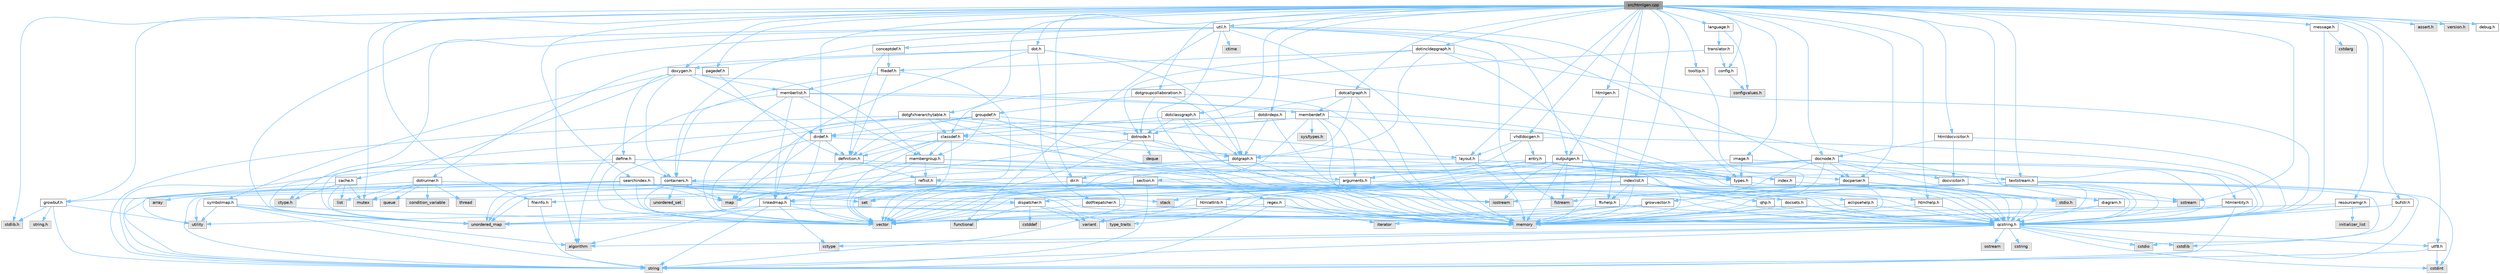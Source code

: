 digraph "src/htmlgen.cpp"
{
 // INTERACTIVE_SVG=YES
 // LATEX_PDF_SIZE
  bgcolor="transparent";
  edge [fontname=Helvetica,fontsize=10,labelfontname=Helvetica,labelfontsize=10];
  node [fontname=Helvetica,fontsize=10,shape=box,height=0.2,width=0.4];
  Node1 [label="src/htmlgen.cpp",height=0.2,width=0.4,color="gray40", fillcolor="grey60", style="filled", fontcolor="black",tooltip=" "];
  Node1 -> Node2 [color="steelblue1",style="solid"];
  Node2 [label="stdlib.h",height=0.2,width=0.4,color="grey60", fillcolor="#E0E0E0", style="filled",tooltip=" "];
  Node1 -> Node3 [color="steelblue1",style="solid"];
  Node3 [label="assert.h",height=0.2,width=0.4,color="grey60", fillcolor="#E0E0E0", style="filled",tooltip=" "];
  Node1 -> Node4 [color="steelblue1",style="solid"];
  Node4 [label="mutex",height=0.2,width=0.4,color="grey60", fillcolor="#E0E0E0", style="filled",tooltip=" "];
  Node1 -> Node5 [color="steelblue1",style="solid"];
  Node5 [label="sstream",height=0.2,width=0.4,color="grey60", fillcolor="#E0E0E0", style="filled",tooltip=" "];
  Node1 -> Node6 [color="steelblue1",style="solid"];
  Node6 [label="message.h",height=0.2,width=0.4,color="grey40", fillcolor="white", style="filled",URL="$d2/d0d/message_8h.html",tooltip=" "];
  Node6 -> Node7 [color="steelblue1",style="solid"];
  Node7 [label="cstdarg",height=0.2,width=0.4,color="grey60", fillcolor="#E0E0E0", style="filled",tooltip=" "];
  Node6 -> Node8 [color="steelblue1",style="solid"];
  Node8 [label="qcstring.h",height=0.2,width=0.4,color="grey40", fillcolor="white", style="filled",URL="$d7/d5c/qcstring_8h.html",tooltip=" "];
  Node8 -> Node9 [color="steelblue1",style="solid"];
  Node9 [label="string",height=0.2,width=0.4,color="grey60", fillcolor="#E0E0E0", style="filled",tooltip=" "];
  Node8 -> Node10 [color="steelblue1",style="solid"];
  Node10 [label="algorithm",height=0.2,width=0.4,color="grey60", fillcolor="#E0E0E0", style="filled",tooltip=" "];
  Node8 -> Node11 [color="steelblue1",style="solid"];
  Node11 [label="cctype",height=0.2,width=0.4,color="grey60", fillcolor="#E0E0E0", style="filled",tooltip=" "];
  Node8 -> Node12 [color="steelblue1",style="solid"];
  Node12 [label="cstring",height=0.2,width=0.4,color="grey60", fillcolor="#E0E0E0", style="filled",tooltip=" "];
  Node8 -> Node13 [color="steelblue1",style="solid"];
  Node13 [label="cstdio",height=0.2,width=0.4,color="grey60", fillcolor="#E0E0E0", style="filled",tooltip=" "];
  Node8 -> Node14 [color="steelblue1",style="solid"];
  Node14 [label="cstdlib",height=0.2,width=0.4,color="grey60", fillcolor="#E0E0E0", style="filled",tooltip=" "];
  Node8 -> Node15 [color="steelblue1",style="solid"];
  Node15 [label="cstdint",height=0.2,width=0.4,color="grey60", fillcolor="#E0E0E0", style="filled",tooltip=" "];
  Node8 -> Node16 [color="steelblue1",style="solid"];
  Node16 [label="ostream",height=0.2,width=0.4,color="grey60", fillcolor="#E0E0E0", style="filled",tooltip=" "];
  Node8 -> Node17 [color="steelblue1",style="solid"];
  Node17 [label="utf8.h",height=0.2,width=0.4,color="grey40", fillcolor="white", style="filled",URL="$db/d7c/utf8_8h.html",tooltip="Various UTF8 related helper functions."];
  Node17 -> Node15 [color="steelblue1",style="solid"];
  Node17 -> Node9 [color="steelblue1",style="solid"];
  Node1 -> Node18 [color="steelblue1",style="solid"];
  Node18 [label="htmlgen.h",height=0.2,width=0.4,color="grey40", fillcolor="white", style="filled",URL="$d8/d56/htmlgen_8h.html",tooltip=" "];
  Node18 -> Node19 [color="steelblue1",style="solid"];
  Node19 [label="outputgen.h",height=0.2,width=0.4,color="grey40", fillcolor="white", style="filled",URL="$df/d06/outputgen_8h.html",tooltip=" "];
  Node19 -> Node20 [color="steelblue1",style="solid"];
  Node20 [label="memory",height=0.2,width=0.4,color="grey60", fillcolor="#E0E0E0", style="filled",tooltip=" "];
  Node19 -> Node21 [color="steelblue1",style="solid"];
  Node21 [label="stack",height=0.2,width=0.4,color="grey60", fillcolor="#E0E0E0", style="filled",tooltip=" "];
  Node19 -> Node22 [color="steelblue1",style="solid"];
  Node22 [label="iostream",height=0.2,width=0.4,color="grey60", fillcolor="#E0E0E0", style="filled",tooltip=" "];
  Node19 -> Node23 [color="steelblue1",style="solid"];
  Node23 [label="fstream",height=0.2,width=0.4,color="grey60", fillcolor="#E0E0E0", style="filled",tooltip=" "];
  Node19 -> Node24 [color="steelblue1",style="solid"];
  Node24 [label="types.h",height=0.2,width=0.4,color="grey40", fillcolor="white", style="filled",URL="$d9/d49/types_8h.html",tooltip="This file contains a number of basic enums and types."];
  Node24 -> Node8 [color="steelblue1",style="solid"];
  Node19 -> Node25 [color="steelblue1",style="solid"];
  Node25 [label="index.h",height=0.2,width=0.4,color="grey40", fillcolor="white", style="filled",URL="$d1/db5/index_8h.html",tooltip=" "];
  Node25 -> Node8 [color="steelblue1",style="solid"];
  Node19 -> Node26 [color="steelblue1",style="solid"];
  Node26 [label="section.h",height=0.2,width=0.4,color="grey40", fillcolor="white", style="filled",URL="$d1/d2a/section_8h.html",tooltip=" "];
  Node26 -> Node9 [color="steelblue1",style="solid"];
  Node26 -> Node27 [color="steelblue1",style="solid"];
  Node27 [label="unordered_map",height=0.2,width=0.4,color="grey60", fillcolor="#E0E0E0", style="filled",tooltip=" "];
  Node26 -> Node8 [color="steelblue1",style="solid"];
  Node26 -> Node28 [color="steelblue1",style="solid"];
  Node28 [label="linkedmap.h",height=0.2,width=0.4,color="grey40", fillcolor="white", style="filled",URL="$da/de1/linkedmap_8h.html",tooltip=" "];
  Node28 -> Node27 [color="steelblue1",style="solid"];
  Node28 -> Node29 [color="steelblue1",style="solid"];
  Node29 [label="vector",height=0.2,width=0.4,color="grey60", fillcolor="#E0E0E0", style="filled",tooltip=" "];
  Node28 -> Node20 [color="steelblue1",style="solid"];
  Node28 -> Node9 [color="steelblue1",style="solid"];
  Node28 -> Node10 [color="steelblue1",style="solid"];
  Node28 -> Node11 [color="steelblue1",style="solid"];
  Node28 -> Node8 [color="steelblue1",style="solid"];
  Node19 -> Node30 [color="steelblue1",style="solid"];
  Node30 [label="textstream.h",height=0.2,width=0.4,color="grey40", fillcolor="white", style="filled",URL="$d4/d7d/textstream_8h.html",tooltip=" "];
  Node30 -> Node9 [color="steelblue1",style="solid"];
  Node30 -> Node22 [color="steelblue1",style="solid"];
  Node30 -> Node5 [color="steelblue1",style="solid"];
  Node30 -> Node15 [color="steelblue1",style="solid"];
  Node30 -> Node13 [color="steelblue1",style="solid"];
  Node30 -> Node23 [color="steelblue1",style="solid"];
  Node30 -> Node31 [color="steelblue1",style="solid"];
  Node31 [label="type_traits",height=0.2,width=0.4,color="grey60", fillcolor="#E0E0E0", style="filled",tooltip=" "];
  Node30 -> Node8 [color="steelblue1",style="solid"];
  Node19 -> Node32 [color="steelblue1",style="solid"];
  Node32 [label="docparser.h",height=0.2,width=0.4,color="grey40", fillcolor="white", style="filled",URL="$de/d9c/docparser_8h.html",tooltip=" "];
  Node32 -> Node33 [color="steelblue1",style="solid"];
  Node33 [label="stdio.h",height=0.2,width=0.4,color="grey60", fillcolor="#E0E0E0", style="filled",tooltip=" "];
  Node32 -> Node20 [color="steelblue1",style="solid"];
  Node32 -> Node8 [color="steelblue1",style="solid"];
  Node32 -> Node34 [color="steelblue1",style="solid"];
  Node34 [label="growvector.h",height=0.2,width=0.4,color="grey40", fillcolor="white", style="filled",URL="$d7/d50/growvector_8h.html",tooltip=" "];
  Node34 -> Node29 [color="steelblue1",style="solid"];
  Node34 -> Node20 [color="steelblue1",style="solid"];
  Node34 -> Node35 [color="steelblue1",style="solid"];
  Node35 [label="iterator",height=0.2,width=0.4,color="grey60", fillcolor="#E0E0E0", style="filled",tooltip=" "];
  Node1 -> Node36 [color="steelblue1",style="solid"];
  Node36 [label="config.h",height=0.2,width=0.4,color="grey40", fillcolor="white", style="filled",URL="$db/d16/config_8h.html",tooltip=" "];
  Node36 -> Node37 [color="steelblue1",style="solid"];
  Node37 [label="configvalues.h",height=0.2,width=0.4,color="grey60", fillcolor="#E0E0E0", style="filled",tooltip=" "];
  Node1 -> Node38 [color="steelblue1",style="solid"];
  Node38 [label="util.h",height=0.2,width=0.4,color="grey40", fillcolor="white", style="filled",URL="$d8/d3c/util_8h.html",tooltip="A bunch of utility functions."];
  Node38 -> Node20 [color="steelblue1",style="solid"];
  Node38 -> Node27 [color="steelblue1",style="solid"];
  Node38 -> Node10 [color="steelblue1",style="solid"];
  Node38 -> Node39 [color="steelblue1",style="solid"];
  Node39 [label="functional",height=0.2,width=0.4,color="grey60", fillcolor="#E0E0E0", style="filled",tooltip=" "];
  Node38 -> Node23 [color="steelblue1",style="solid"];
  Node38 -> Node40 [color="steelblue1",style="solid"];
  Node40 [label="ctime",height=0.2,width=0.4,color="grey60", fillcolor="#E0E0E0", style="filled",tooltip=" "];
  Node38 -> Node41 [color="steelblue1",style="solid"];
  Node41 [label="ctype.h",height=0.2,width=0.4,color="grey60", fillcolor="#E0E0E0", style="filled",tooltip=" "];
  Node38 -> Node24 [color="steelblue1",style="solid"];
  Node38 -> Node32 [color="steelblue1",style="solid"];
  Node38 -> Node42 [color="steelblue1",style="solid"];
  Node42 [label="containers.h",height=0.2,width=0.4,color="grey40", fillcolor="white", style="filled",URL="$d5/d75/containers_8h.html",tooltip=" "];
  Node42 -> Node29 [color="steelblue1",style="solid"];
  Node42 -> Node9 [color="steelblue1",style="solid"];
  Node42 -> Node43 [color="steelblue1",style="solid"];
  Node43 [label="set",height=0.2,width=0.4,color="grey60", fillcolor="#E0E0E0", style="filled",tooltip=" "];
  Node42 -> Node44 [color="steelblue1",style="solid"];
  Node44 [label="map",height=0.2,width=0.4,color="grey60", fillcolor="#E0E0E0", style="filled",tooltip=" "];
  Node42 -> Node45 [color="steelblue1",style="solid"];
  Node45 [label="unordered_set",height=0.2,width=0.4,color="grey60", fillcolor="#E0E0E0", style="filled",tooltip=" "];
  Node42 -> Node27 [color="steelblue1",style="solid"];
  Node42 -> Node21 [color="steelblue1",style="solid"];
  Node38 -> Node19 [color="steelblue1",style="solid"];
  Node38 -> Node46 [color="steelblue1",style="solid"];
  Node46 [label="regex.h",height=0.2,width=0.4,color="grey40", fillcolor="white", style="filled",URL="$d1/d21/regex_8h.html",tooltip=" "];
  Node46 -> Node20 [color="steelblue1",style="solid"];
  Node46 -> Node9 [color="steelblue1",style="solid"];
  Node46 -> Node29 [color="steelblue1",style="solid"];
  Node46 -> Node35 [color="steelblue1",style="solid"];
  Node38 -> Node47 [color="steelblue1",style="solid"];
  Node47 [label="conceptdef.h",height=0.2,width=0.4,color="grey40", fillcolor="white", style="filled",URL="$da/df1/conceptdef_8h.html",tooltip=" "];
  Node47 -> Node48 [color="steelblue1",style="solid"];
  Node48 [label="definition.h",height=0.2,width=0.4,color="grey40", fillcolor="white", style="filled",URL="$df/da1/definition_8h.html",tooltip=" "];
  Node48 -> Node29 [color="steelblue1",style="solid"];
  Node48 -> Node24 [color="steelblue1",style="solid"];
  Node48 -> Node49 [color="steelblue1",style="solid"];
  Node49 [label="reflist.h",height=0.2,width=0.4,color="grey40", fillcolor="white", style="filled",URL="$d1/d02/reflist_8h.html",tooltip=" "];
  Node49 -> Node29 [color="steelblue1",style="solid"];
  Node49 -> Node27 [color="steelblue1",style="solid"];
  Node49 -> Node20 [color="steelblue1",style="solid"];
  Node49 -> Node8 [color="steelblue1",style="solid"];
  Node49 -> Node28 [color="steelblue1",style="solid"];
  Node47 -> Node50 [color="steelblue1",style="solid"];
  Node50 [label="filedef.h",height=0.2,width=0.4,color="grey40", fillcolor="white", style="filled",URL="$d4/d3a/filedef_8h.html",tooltip=" "];
  Node50 -> Node43 [color="steelblue1",style="solid"];
  Node50 -> Node48 [color="steelblue1",style="solid"];
  Node50 -> Node51 [color="steelblue1",style="solid"];
  Node51 [label="memberlist.h",height=0.2,width=0.4,color="grey40", fillcolor="white", style="filled",URL="$dd/d78/memberlist_8h.html",tooltip=" "];
  Node51 -> Node29 [color="steelblue1",style="solid"];
  Node51 -> Node10 [color="steelblue1",style="solid"];
  Node51 -> Node52 [color="steelblue1",style="solid"];
  Node52 [label="memberdef.h",height=0.2,width=0.4,color="grey40", fillcolor="white", style="filled",URL="$d4/d46/memberdef_8h.html",tooltip=" "];
  Node52 -> Node29 [color="steelblue1",style="solid"];
  Node52 -> Node20 [color="steelblue1",style="solid"];
  Node52 -> Node53 [color="steelblue1",style="solid"];
  Node53 [label="sys/types.h",height=0.2,width=0.4,color="grey60", fillcolor="#E0E0E0", style="filled",tooltip=" "];
  Node52 -> Node24 [color="steelblue1",style="solid"];
  Node52 -> Node48 [color="steelblue1",style="solid"];
  Node52 -> Node54 [color="steelblue1",style="solid"];
  Node54 [label="arguments.h",height=0.2,width=0.4,color="grey40", fillcolor="white", style="filled",URL="$df/d9b/arguments_8h.html",tooltip=" "];
  Node54 -> Node29 [color="steelblue1",style="solid"];
  Node54 -> Node8 [color="steelblue1",style="solid"];
  Node52 -> Node55 [color="steelblue1",style="solid"];
  Node55 [label="classdef.h",height=0.2,width=0.4,color="grey40", fillcolor="white", style="filled",URL="$d1/da6/classdef_8h.html",tooltip=" "];
  Node55 -> Node29 [color="steelblue1",style="solid"];
  Node55 -> Node43 [color="steelblue1",style="solid"];
  Node55 -> Node42 [color="steelblue1",style="solid"];
  Node55 -> Node48 [color="steelblue1",style="solid"];
  Node55 -> Node54 [color="steelblue1",style="solid"];
  Node55 -> Node56 [color="steelblue1",style="solid"];
  Node56 [label="membergroup.h",height=0.2,width=0.4,color="grey40", fillcolor="white", style="filled",URL="$d9/d11/membergroup_8h.html",tooltip=" "];
  Node56 -> Node29 [color="steelblue1",style="solid"];
  Node56 -> Node44 [color="steelblue1",style="solid"];
  Node56 -> Node20 [color="steelblue1",style="solid"];
  Node56 -> Node24 [color="steelblue1",style="solid"];
  Node56 -> Node49 [color="steelblue1",style="solid"];
  Node51 -> Node28 [color="steelblue1",style="solid"];
  Node51 -> Node24 [color="steelblue1",style="solid"];
  Node51 -> Node56 [color="steelblue1",style="solid"];
  Node50 -> Node42 [color="steelblue1",style="solid"];
  Node1 -> Node57 [color="steelblue1",style="solid"];
  Node57 [label="doxygen.h",height=0.2,width=0.4,color="grey40", fillcolor="white", style="filled",URL="$d1/da1/doxygen_8h.html",tooltip=" "];
  Node57 -> Node42 [color="steelblue1",style="solid"];
  Node57 -> Node56 [color="steelblue1",style="solid"];
  Node57 -> Node58 [color="steelblue1",style="solid"];
  Node58 [label="dirdef.h",height=0.2,width=0.4,color="grey40", fillcolor="white", style="filled",URL="$d6/d15/dirdef_8h.html",tooltip=" "];
  Node58 -> Node29 [color="steelblue1",style="solid"];
  Node58 -> Node44 [color="steelblue1",style="solid"];
  Node58 -> Node8 [color="steelblue1",style="solid"];
  Node58 -> Node28 [color="steelblue1",style="solid"];
  Node58 -> Node48 [color="steelblue1",style="solid"];
  Node57 -> Node51 [color="steelblue1",style="solid"];
  Node57 -> Node59 [color="steelblue1",style="solid"];
  Node59 [label="define.h",height=0.2,width=0.4,color="grey40", fillcolor="white", style="filled",URL="$df/d67/define_8h.html",tooltip=" "];
  Node59 -> Node29 [color="steelblue1",style="solid"];
  Node59 -> Node20 [color="steelblue1",style="solid"];
  Node59 -> Node9 [color="steelblue1",style="solid"];
  Node59 -> Node27 [color="steelblue1",style="solid"];
  Node59 -> Node8 [color="steelblue1",style="solid"];
  Node59 -> Node42 [color="steelblue1",style="solid"];
  Node57 -> Node60 [color="steelblue1",style="solid"];
  Node60 [label="cache.h",height=0.2,width=0.4,color="grey40", fillcolor="white", style="filled",URL="$d3/d26/cache_8h.html",tooltip=" "];
  Node60 -> Node61 [color="steelblue1",style="solid"];
  Node61 [label="list",height=0.2,width=0.4,color="grey60", fillcolor="#E0E0E0", style="filled",tooltip=" "];
  Node60 -> Node27 [color="steelblue1",style="solid"];
  Node60 -> Node4 [color="steelblue1",style="solid"];
  Node60 -> Node62 [color="steelblue1",style="solid"];
  Node62 [label="utility",height=0.2,width=0.4,color="grey60", fillcolor="#E0E0E0", style="filled",tooltip=" "];
  Node60 -> Node41 [color="steelblue1",style="solid"];
  Node57 -> Node63 [color="steelblue1",style="solid"];
  Node63 [label="symbolmap.h",height=0.2,width=0.4,color="grey40", fillcolor="white", style="filled",URL="$d7/ddd/symbolmap_8h.html",tooltip=" "];
  Node63 -> Node10 [color="steelblue1",style="solid"];
  Node63 -> Node27 [color="steelblue1",style="solid"];
  Node63 -> Node29 [color="steelblue1",style="solid"];
  Node63 -> Node9 [color="steelblue1",style="solid"];
  Node63 -> Node62 [color="steelblue1",style="solid"];
  Node1 -> Node64 [color="steelblue1",style="solid"];
  Node64 [label="diagram.h",height=0.2,width=0.4,color="grey40", fillcolor="white", style="filled",URL="$d9/d1b/diagram_8h.html",tooltip=" "];
  Node64 -> Node20 [color="steelblue1",style="solid"];
  Node64 -> Node8 [color="steelblue1",style="solid"];
  Node1 -> Node65 [color="steelblue1",style="solid"];
  Node65 [label="version.h",height=0.2,width=0.4,color="grey60", fillcolor="#E0E0E0", style="filled",tooltip=" "];
  Node1 -> Node66 [color="steelblue1",style="solid"];
  Node66 [label="dot.h",height=0.2,width=0.4,color="grey40", fillcolor="white", style="filled",URL="$d6/d4a/dot_8h.html",tooltip=" "];
  Node66 -> Node44 [color="steelblue1",style="solid"];
  Node66 -> Node8 [color="steelblue1",style="solid"];
  Node66 -> Node67 [color="steelblue1",style="solid"];
  Node67 [label="dotgraph.h",height=0.2,width=0.4,color="grey40", fillcolor="white", style="filled",URL="$d0/daa/dotgraph_8h.html",tooltip=" "];
  Node67 -> Node22 [color="steelblue1",style="solid"];
  Node67 -> Node44 [color="steelblue1",style="solid"];
  Node67 -> Node8 [color="steelblue1",style="solid"];
  Node67 -> Node68 [color="steelblue1",style="solid"];
  Node68 [label="dir.h",height=0.2,width=0.4,color="grey40", fillcolor="white", style="filled",URL="$df/d9c/dir_8h.html",tooltip=" "];
  Node68 -> Node9 [color="steelblue1",style="solid"];
  Node68 -> Node20 [color="steelblue1",style="solid"];
  Node68 -> Node69 [color="steelblue1",style="solid"];
  Node69 [label="fileinfo.h",height=0.2,width=0.4,color="grey40", fillcolor="white", style="filled",URL="$df/d45/fileinfo_8h.html",tooltip=" "];
  Node69 -> Node9 [color="steelblue1",style="solid"];
  Node66 -> Node70 [color="steelblue1",style="solid"];
  Node70 [label="dotfilepatcher.h",height=0.2,width=0.4,color="grey40", fillcolor="white", style="filled",URL="$d3/d38/dotfilepatcher_8h.html",tooltip=" "];
  Node70 -> Node29 [color="steelblue1",style="solid"];
  Node70 -> Node8 [color="steelblue1",style="solid"];
  Node66 -> Node71 [color="steelblue1",style="solid"];
  Node71 [label="dotrunner.h",height=0.2,width=0.4,color="grey40", fillcolor="white", style="filled",URL="$d2/dd1/dotrunner_8h.html",tooltip=" "];
  Node71 -> Node9 [color="steelblue1",style="solid"];
  Node71 -> Node72 [color="steelblue1",style="solid"];
  Node72 [label="thread",height=0.2,width=0.4,color="grey60", fillcolor="#E0E0E0", style="filled",tooltip=" "];
  Node71 -> Node61 [color="steelblue1",style="solid"];
  Node71 -> Node73 [color="steelblue1",style="solid"];
  Node73 [label="queue",height=0.2,width=0.4,color="grey60", fillcolor="#E0E0E0", style="filled",tooltip=" "];
  Node71 -> Node4 [color="steelblue1",style="solid"];
  Node71 -> Node74 [color="steelblue1",style="solid"];
  Node74 [label="condition_variable",height=0.2,width=0.4,color="grey60", fillcolor="#E0E0E0", style="filled",tooltip=" "];
  Node71 -> Node20 [color="steelblue1",style="solid"];
  Node71 -> Node8 [color="steelblue1",style="solid"];
  Node66 -> Node57 [color="steelblue1",style="solid"];
  Node1 -> Node75 [color="steelblue1",style="solid"];
  Node75 [label="dotcallgraph.h",height=0.2,width=0.4,color="grey40", fillcolor="white", style="filled",URL="$dc/dcf/dotcallgraph_8h.html",tooltip=" "];
  Node75 -> Node20 [color="steelblue1",style="solid"];
  Node75 -> Node76 [color="steelblue1",style="solid"];
  Node76 [label="dotnode.h",height=0.2,width=0.4,color="grey40", fillcolor="white", style="filled",URL="$d8/d3b/dotnode_8h.html",tooltip=" "];
  Node76 -> Node29 [color="steelblue1",style="solid"];
  Node76 -> Node44 [color="steelblue1",style="solid"];
  Node76 -> Node77 [color="steelblue1",style="solid"];
  Node77 [label="deque",height=0.2,width=0.4,color="grey60", fillcolor="#E0E0E0", style="filled",tooltip=" "];
  Node76 -> Node22 [color="steelblue1",style="solid"];
  Node76 -> Node67 [color="steelblue1",style="solid"];
  Node75 -> Node67 [color="steelblue1",style="solid"];
  Node75 -> Node52 [color="steelblue1",style="solid"];
  Node1 -> Node78 [color="steelblue1",style="solid"];
  Node78 [label="dotclassgraph.h",height=0.2,width=0.4,color="grey40", fillcolor="white", style="filled",URL="$d5/d04/dotclassgraph_8h.html",tooltip=" "];
  Node78 -> Node20 [color="steelblue1",style="solid"];
  Node78 -> Node55 [color="steelblue1",style="solid"];
  Node78 -> Node76 [color="steelblue1",style="solid"];
  Node78 -> Node67 [color="steelblue1",style="solid"];
  Node1 -> Node79 [color="steelblue1",style="solid"];
  Node79 [label="dotdirdeps.h",height=0.2,width=0.4,color="grey40", fillcolor="white", style="filled",URL="$d3/dcf/dotdirdeps_8h.html",tooltip=" "];
  Node79 -> Node20 [color="steelblue1",style="solid"];
  Node79 -> Node67 [color="steelblue1",style="solid"];
  Node79 -> Node58 [color="steelblue1",style="solid"];
  Node1 -> Node80 [color="steelblue1",style="solid"];
  Node80 [label="dotgfxhierarchytable.h",height=0.2,width=0.4,color="grey40", fillcolor="white", style="filled",URL="$d2/de7/dotgfxhierarchytable_8h.html",tooltip=" "];
  Node80 -> Node20 [color="steelblue1",style="solid"];
  Node80 -> Node9 [color="steelblue1",style="solid"];
  Node80 -> Node27 [color="steelblue1",style="solid"];
  Node80 -> Node29 [color="steelblue1",style="solid"];
  Node80 -> Node55 [color="steelblue1",style="solid"];
  Node80 -> Node67 [color="steelblue1",style="solid"];
  Node80 -> Node76 [color="steelblue1",style="solid"];
  Node1 -> Node81 [color="steelblue1",style="solid"];
  Node81 [label="dotgroupcollaboration.h",height=0.2,width=0.4,color="grey40", fillcolor="white", style="filled",URL="$d7/d99/dotgroupcollaboration_8h.html",tooltip=" "];
  Node81 -> Node20 [color="steelblue1",style="solid"];
  Node81 -> Node76 [color="steelblue1",style="solid"];
  Node81 -> Node67 [color="steelblue1",style="solid"];
  Node81 -> Node82 [color="steelblue1",style="solid"];
  Node82 [label="groupdef.h",height=0.2,width=0.4,color="grey40", fillcolor="white", style="filled",URL="$d1/de6/groupdef_8h.html",tooltip=" "];
  Node82 -> Node20 [color="steelblue1",style="solid"];
  Node82 -> Node48 [color="steelblue1",style="solid"];
  Node82 -> Node58 [color="steelblue1",style="solid"];
  Node82 -> Node83 [color="steelblue1",style="solid"];
  Node83 [label="layout.h",height=0.2,width=0.4,color="grey40", fillcolor="white", style="filled",URL="$db/d51/layout_8h.html",tooltip=" "];
  Node83 -> Node20 [color="steelblue1",style="solid"];
  Node83 -> Node29 [color="steelblue1",style="solid"];
  Node83 -> Node24 [color="steelblue1",style="solid"];
  Node82 -> Node56 [color="steelblue1",style="solid"];
  Node82 -> Node28 [color="steelblue1",style="solid"];
  Node1 -> Node84 [color="steelblue1",style="solid"];
  Node84 [label="dotincldepgraph.h",height=0.2,width=0.4,color="grey40", fillcolor="white", style="filled",URL="$dd/d8c/dotincldepgraph_8h.html",tooltip=" "];
  Node84 -> Node20 [color="steelblue1",style="solid"];
  Node84 -> Node8 [color="steelblue1",style="solid"];
  Node84 -> Node50 [color="steelblue1",style="solid"];
  Node84 -> Node76 [color="steelblue1",style="solid"];
  Node84 -> Node67 [color="steelblue1",style="solid"];
  Node1 -> Node85 [color="steelblue1",style="solid"];
  Node85 [label="language.h",height=0.2,width=0.4,color="grey40", fillcolor="white", style="filled",URL="$d8/dce/language_8h.html",tooltip=" "];
  Node85 -> Node86 [color="steelblue1",style="solid"];
  Node86 [label="translator.h",height=0.2,width=0.4,color="grey40", fillcolor="white", style="filled",URL="$d9/df1/translator_8h.html",tooltip=" "];
  Node86 -> Node55 [color="steelblue1",style="solid"];
  Node86 -> Node36 [color="steelblue1",style="solid"];
  Node85 -> Node37 [color="steelblue1",style="solid"];
  Node1 -> Node87 [color="steelblue1",style="solid"];
  Node87 [label="htmlhelp.h",height=0.2,width=0.4,color="grey40", fillcolor="white", style="filled",URL="$d8/dc3/htmlhelp_8h.html",tooltip=" "];
  Node87 -> Node20 [color="steelblue1",style="solid"];
  Node87 -> Node8 [color="steelblue1",style="solid"];
  Node1 -> Node32 [color="steelblue1",style="solid"];
  Node1 -> Node88 [color="steelblue1",style="solid"];
  Node88 [label="docnode.h",height=0.2,width=0.4,color="grey40", fillcolor="white", style="filled",URL="$de/d2b/docnode_8h.html",tooltip=" "];
  Node88 -> Node33 [color="steelblue1",style="solid"];
  Node88 -> Node29 [color="steelblue1",style="solid"];
  Node88 -> Node20 [color="steelblue1",style="solid"];
  Node88 -> Node89 [color="steelblue1",style="solid"];
  Node89 [label="variant",height=0.2,width=0.4,color="grey60", fillcolor="#E0E0E0", style="filled",tooltip=" "];
  Node88 -> Node8 [color="steelblue1",style="solid"];
  Node88 -> Node90 [color="steelblue1",style="solid"];
  Node90 [label="docvisitor.h",height=0.2,width=0.4,color="grey40", fillcolor="white", style="filled",URL="$d2/d3c/docvisitor_8h.html",tooltip=" "];
  Node90 -> Node20 [color="steelblue1",style="solid"];
  Node90 -> Node8 [color="steelblue1",style="solid"];
  Node88 -> Node32 [color="steelblue1",style="solid"];
  Node88 -> Node91 [color="steelblue1",style="solid"];
  Node91 [label="htmlattrib.h",height=0.2,width=0.4,color="grey40", fillcolor="white", style="filled",URL="$d0/d73/htmlattrib_8h.html",tooltip=" "];
  Node91 -> Node29 [color="steelblue1",style="solid"];
  Node91 -> Node8 [color="steelblue1",style="solid"];
  Node88 -> Node92 [color="steelblue1",style="solid"];
  Node92 [label="htmlentity.h",height=0.2,width=0.4,color="grey40", fillcolor="white", style="filled",URL="$db/dc6/htmlentity_8h.html",tooltip=" "];
  Node92 -> Node27 [color="steelblue1",style="solid"];
  Node92 -> Node9 [color="steelblue1",style="solid"];
  Node92 -> Node8 [color="steelblue1",style="solid"];
  Node88 -> Node34 [color="steelblue1",style="solid"];
  Node1 -> Node93 [color="steelblue1",style="solid"];
  Node93 [label="htmldocvisitor.h",height=0.2,width=0.4,color="grey40", fillcolor="white", style="filled",URL="$d0/d71/htmldocvisitor_8h.html",tooltip=" "];
  Node93 -> Node90 [color="steelblue1",style="solid"];
  Node93 -> Node88 [color="steelblue1",style="solid"];
  Node93 -> Node8 [color="steelblue1",style="solid"];
  Node1 -> Node94 [color="steelblue1",style="solid"];
  Node94 [label="searchindex.h",height=0.2,width=0.4,color="grey40", fillcolor="white", style="filled",URL="$de/d07/searchindex_8h.html",tooltip="Web server based search engine."];
  Node94 -> Node20 [color="steelblue1",style="solid"];
  Node94 -> Node29 [color="steelblue1",style="solid"];
  Node94 -> Node44 [color="steelblue1",style="solid"];
  Node94 -> Node27 [color="steelblue1",style="solid"];
  Node94 -> Node9 [color="steelblue1",style="solid"];
  Node94 -> Node95 [color="steelblue1",style="solid"];
  Node95 [label="array",height=0.2,width=0.4,color="grey60", fillcolor="#E0E0E0", style="filled",tooltip=" "];
  Node94 -> Node89 [color="steelblue1",style="solid"];
  Node94 -> Node8 [color="steelblue1",style="solid"];
  Node94 -> Node96 [color="steelblue1",style="solid"];
  Node96 [label="growbuf.h",height=0.2,width=0.4,color="grey40", fillcolor="white", style="filled",URL="$dd/d72/growbuf_8h.html",tooltip=" "];
  Node96 -> Node62 [color="steelblue1",style="solid"];
  Node96 -> Node2 [color="steelblue1",style="solid"];
  Node96 -> Node97 [color="steelblue1",style="solid"];
  Node97 [label="string.h",height=0.2,width=0.4,color="grey60", fillcolor="#E0E0E0", style="filled",tooltip=" "];
  Node96 -> Node9 [color="steelblue1",style="solid"];
  Node94 -> Node98 [color="steelblue1",style="solid"];
  Node98 [label="dispatcher.h",height=0.2,width=0.4,color="grey40", fillcolor="white", style="filled",URL="$da/d73/dispatcher_8h.html",tooltip=" "];
  Node98 -> Node99 [color="steelblue1",style="solid"];
  Node99 [label="cstddef",height=0.2,width=0.4,color="grey60", fillcolor="#E0E0E0", style="filled",tooltip=" "];
  Node98 -> Node62 [color="steelblue1",style="solid"];
  Node98 -> Node39 [color="steelblue1",style="solid"];
  Node98 -> Node89 [color="steelblue1",style="solid"];
  Node98 -> Node31 [color="steelblue1",style="solid"];
  Node1 -> Node100 [color="steelblue1",style="solid"];
  Node100 [label="pagedef.h",height=0.2,width=0.4,color="grey40", fillcolor="white", style="filled",URL="$dd/d66/pagedef_8h.html",tooltip=" "];
  Node100 -> Node48 [color="steelblue1",style="solid"];
  Node1 -> Node101 [color="steelblue1",style="solid"];
  Node101 [label="debug.h",height=0.2,width=0.4,color="grey40", fillcolor="white", style="filled",URL="$db/d16/debug_8h.html",tooltip=" "];
  Node1 -> Node58 [color="steelblue1",style="solid"];
  Node1 -> Node102 [color="steelblue1",style="solid"];
  Node102 [label="vhdldocgen.h",height=0.2,width=0.4,color="grey40", fillcolor="white", style="filled",URL="$dd/dec/vhdldocgen_8h.html",tooltip=" "];
  Node102 -> Node8 [color="steelblue1",style="solid"];
  Node102 -> Node83 [color="steelblue1",style="solid"];
  Node102 -> Node54 [color="steelblue1",style="solid"];
  Node102 -> Node103 [color="steelblue1",style="solid"];
  Node103 [label="entry.h",height=0.2,width=0.4,color="grey40", fillcolor="white", style="filled",URL="$d1/dc6/entry_8h.html",tooltip=" "];
  Node103 -> Node29 [color="steelblue1",style="solid"];
  Node103 -> Node20 [color="steelblue1",style="solid"];
  Node103 -> Node5 [color="steelblue1",style="solid"];
  Node103 -> Node24 [color="steelblue1",style="solid"];
  Node103 -> Node54 [color="steelblue1",style="solid"];
  Node103 -> Node49 [color="steelblue1",style="solid"];
  Node103 -> Node30 [color="steelblue1",style="solid"];
  Node1 -> Node83 [color="steelblue1",style="solid"];
  Node1 -> Node104 [color="steelblue1",style="solid"];
  Node104 [label="image.h",height=0.2,width=0.4,color="grey40", fillcolor="white", style="filled",URL="$d5/db2/image_8h.html",tooltip=" "];
  Node104 -> Node29 [color="steelblue1",style="solid"];
  Node104 -> Node24 [color="steelblue1",style="solid"];
  Node104 -> Node8 [color="steelblue1",style="solid"];
  Node1 -> Node105 [color="steelblue1",style="solid"];
  Node105 [label="ftvhelp.h",height=0.2,width=0.4,color="grey40", fillcolor="white", style="filled",URL="$d2/d4a/ftvhelp_8h.html",tooltip=" "];
  Node105 -> Node20 [color="steelblue1",style="solid"];
  Node105 -> Node29 [color="steelblue1",style="solid"];
  Node105 -> Node8 [color="steelblue1",style="solid"];
  Node1 -> Node106 [color="steelblue1",style="solid"];
  Node106 [label="bufstr.h",height=0.2,width=0.4,color="grey40", fillcolor="white", style="filled",URL="$d4/de5/bufstr_8h.html",tooltip=" "];
  Node106 -> Node14 [color="steelblue1",style="solid"];
  Node106 -> Node8 [color="steelblue1",style="solid"];
  Node1 -> Node107 [color="steelblue1",style="solid"];
  Node107 [label="resourcemgr.h",height=0.2,width=0.4,color="grey40", fillcolor="white", style="filled",URL="$d6/d07/resourcemgr_8h.html",tooltip=" "];
  Node107 -> Node20 [color="steelblue1",style="solid"];
  Node107 -> Node108 [color="steelblue1",style="solid"];
  Node108 [label="initializer_list",height=0.2,width=0.4,color="grey60", fillcolor="#E0E0E0", style="filled",tooltip=" "];
  Node107 -> Node8 [color="steelblue1",style="solid"];
  Node1 -> Node109 [color="steelblue1",style="solid"];
  Node109 [label="tooltip.h",height=0.2,width=0.4,color="grey40", fillcolor="white", style="filled",URL="$db/d83/tooltip_8h.html",tooltip=" "];
  Node109 -> Node20 [color="steelblue1",style="solid"];
  Node1 -> Node96 [color="steelblue1",style="solid"];
  Node1 -> Node69 [color="steelblue1",style="solid"];
  Node1 -> Node68 [color="steelblue1",style="solid"];
  Node1 -> Node17 [color="steelblue1",style="solid"];
  Node1 -> Node30 [color="steelblue1",style="solid"];
  Node1 -> Node110 [color="steelblue1",style="solid"];
  Node110 [label="indexlist.h",height=0.2,width=0.4,color="grey40", fillcolor="white", style="filled",URL="$d5/d61/indexlist_8h.html",tooltip=" "];
  Node110 -> Node62 [color="steelblue1",style="solid"];
  Node110 -> Node29 [color="steelblue1",style="solid"];
  Node110 -> Node20 [color="steelblue1",style="solid"];
  Node110 -> Node4 [color="steelblue1",style="solid"];
  Node110 -> Node89 [color="steelblue1",style="solid"];
  Node110 -> Node8 [color="steelblue1",style="solid"];
  Node110 -> Node98 [color="steelblue1",style="solid"];
  Node110 -> Node111 [color="steelblue1",style="solid"];
  Node111 [label="docsets.h",height=0.2,width=0.4,color="grey40", fillcolor="white", style="filled",URL="$d1/db2/docsets_8h.html",tooltip=" "];
  Node111 -> Node20 [color="steelblue1",style="solid"];
  Node111 -> Node8 [color="steelblue1",style="solid"];
  Node110 -> Node112 [color="steelblue1",style="solid"];
  Node112 [label="eclipsehelp.h",height=0.2,width=0.4,color="grey40", fillcolor="white", style="filled",URL="$db/d9e/eclipsehelp_8h.html",tooltip=" "];
  Node112 -> Node20 [color="steelblue1",style="solid"];
  Node112 -> Node8 [color="steelblue1",style="solid"];
  Node110 -> Node105 [color="steelblue1",style="solid"];
  Node110 -> Node87 [color="steelblue1",style="solid"];
  Node110 -> Node113 [color="steelblue1",style="solid"];
  Node113 [label="qhp.h",height=0.2,width=0.4,color="grey40", fillcolor="white", style="filled",URL="$dc/d20/qhp_8h.html",tooltip=" "];
  Node113 -> Node20 [color="steelblue1",style="solid"];
  Node113 -> Node8 [color="steelblue1",style="solid"];
}
